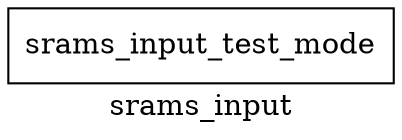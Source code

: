 digraph cluster_srams_input {
    label = "srams_input";
    srams_input_test_mode  [ shape=box, label="srams_input_test_mode", color="black", fontcolor="black" ];
}